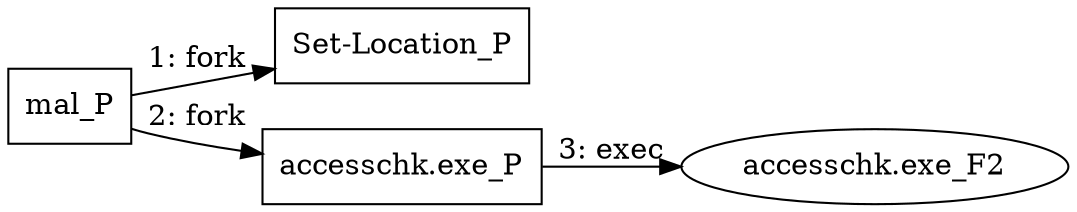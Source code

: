 digraph "T1555.003#1" {
rankdir="LR"
size="9"
fixedsize="false"
splines="true"
nodesep=0.3
ranksep=0
fontsize=10
overlap="scalexy"
engine= "neato"
	"mal_P" [node_type=Process shape=box]
	"Set-Location_P" [node_type=Process shape=box]
	"accesschk.exe_P" [node_type=Process shape=box]
	"accesschk.exe_F2" [node_type=File shape=ellipse]
	"mal_P" -> "Set-Location_P" [label="1: fork"]
	"mal_P" -> "accesschk.exe_P" [label="2: fork"]
	"accesschk.exe_P" -> "accesschk.exe_F2" [label="3: exec"]
}
